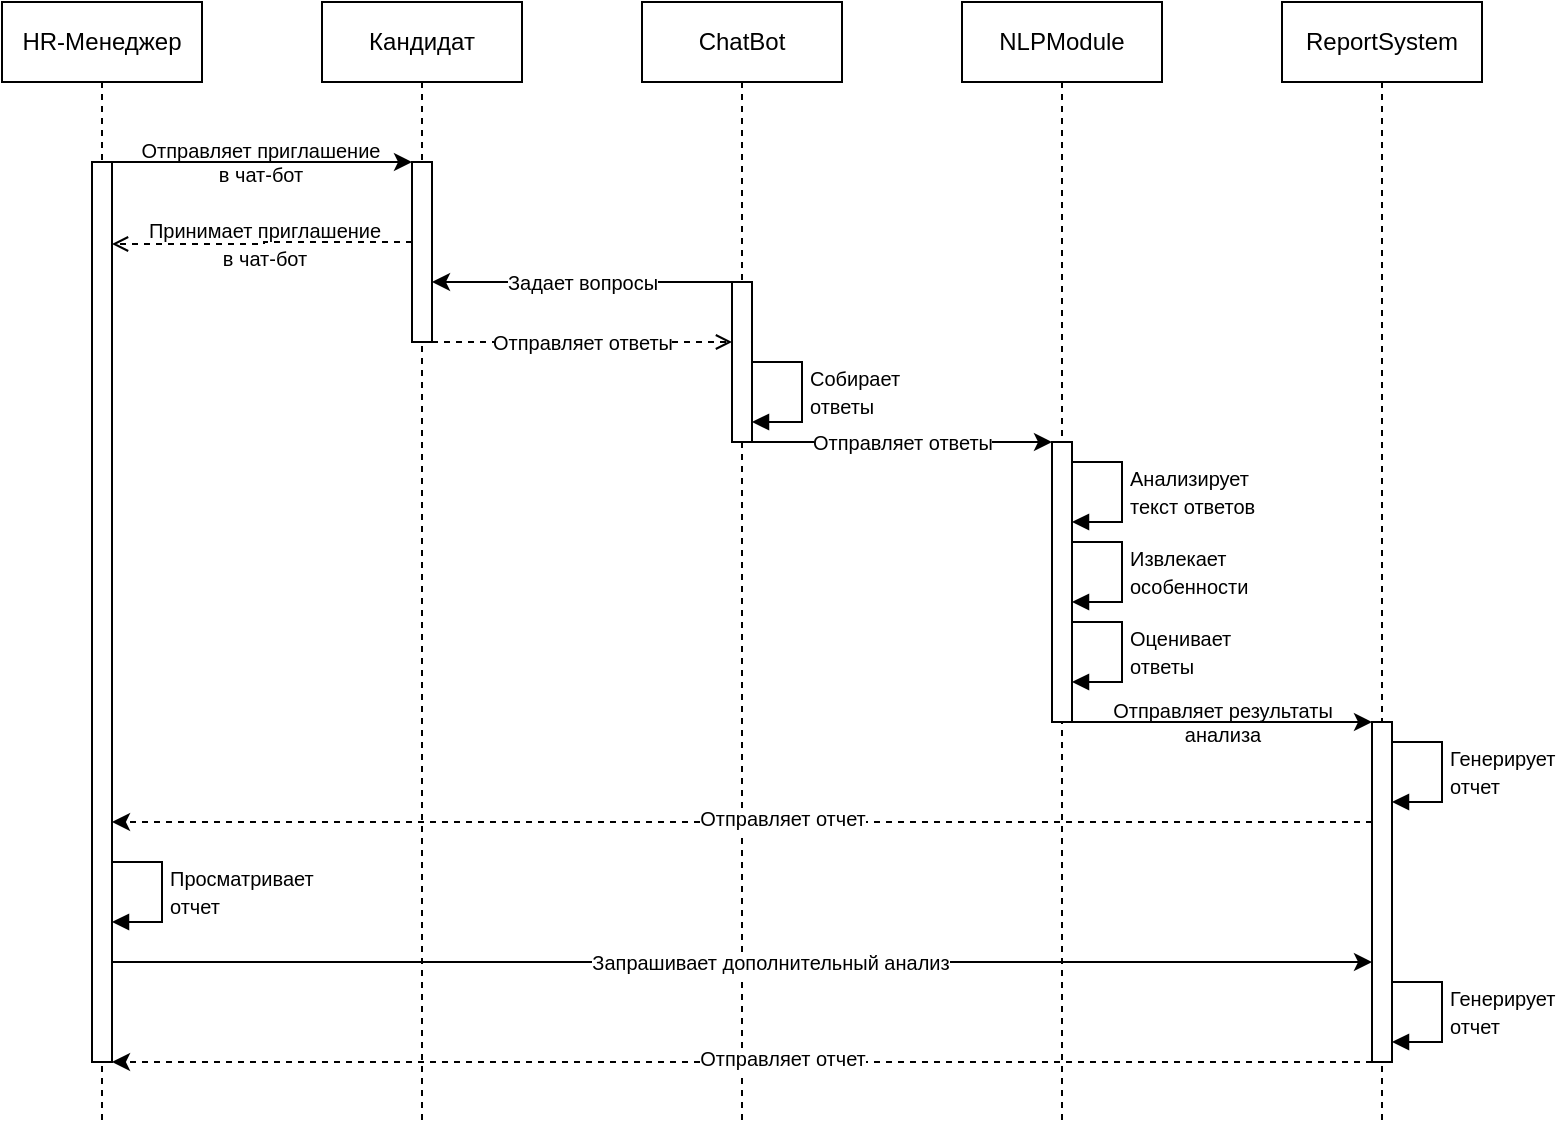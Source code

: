 <mxfile version="25.0.3">
  <diagram name="Страница — 1" id="I2SgJbYkLhlXeFm8jsQp">
    <mxGraphModel dx="1235" dy="624" grid="1" gridSize="10" guides="1" tooltips="1" connect="1" arrows="1" fold="1" page="1" pageScale="1" pageWidth="827" pageHeight="1169" math="0" shadow="0">
      <root>
        <mxCell id="0" />
        <mxCell id="1" parent="0" />
        <mxCell id="1jEG92DcbwkstFiYSW0K-1" value="HR-Менеджер" style="shape=umlLifeline;perimeter=lifelinePerimeter;whiteSpace=wrap;html=1;container=1;dropTarget=0;collapsible=0;recursiveResize=0;outlineConnect=0;portConstraint=eastwest;newEdgeStyle={&quot;edgeStyle&quot;:&quot;elbowEdgeStyle&quot;,&quot;elbow&quot;:&quot;vertical&quot;,&quot;curved&quot;:0,&quot;rounded&quot;:0};" vertex="1" parent="1">
          <mxGeometry x="20" y="40" width="100" height="560" as="geometry" />
        </mxCell>
        <mxCell id="1jEG92DcbwkstFiYSW0K-12" value="" style="html=1;points=[[0,0,0,0,5],[0,1,0,0,-5],[1,0,0,0,5],[1,1,0,0,-5]];perimeter=orthogonalPerimeter;outlineConnect=0;targetShapes=umlLifeline;portConstraint=eastwest;newEdgeStyle={&quot;curved&quot;:0,&quot;rounded&quot;:0};" vertex="1" parent="1jEG92DcbwkstFiYSW0K-1">
          <mxGeometry x="45" y="80" width="10" height="450" as="geometry" />
        </mxCell>
        <mxCell id="1jEG92DcbwkstFiYSW0K-42" value="&lt;div&gt;&lt;span style=&quot;font-size: 10px;&quot;&gt;Просматривает&lt;/span&gt;&lt;/div&gt;&lt;div&gt;&lt;span style=&quot;font-size: 10px;&quot;&gt;отчет&lt;/span&gt;&lt;/div&gt;" style="html=1;align=left;spacingLeft=2;endArrow=block;rounded=0;edgeStyle=orthogonalEdgeStyle;curved=0;rounded=0;" edge="1" parent="1jEG92DcbwkstFiYSW0K-1" source="1jEG92DcbwkstFiYSW0K-12" target="1jEG92DcbwkstFiYSW0K-12">
          <mxGeometry relative="1" as="geometry">
            <mxPoint x="70" y="450" as="sourcePoint" />
            <Array as="points">
              <mxPoint x="80" y="430" />
              <mxPoint x="80" y="460" />
            </Array>
            <mxPoint x="70" y="480" as="targetPoint" />
          </mxGeometry>
        </mxCell>
        <mxCell id="1jEG92DcbwkstFiYSW0K-2" value="Кандидат" style="shape=umlLifeline;perimeter=lifelinePerimeter;whiteSpace=wrap;html=1;container=1;dropTarget=0;collapsible=0;recursiveResize=0;outlineConnect=0;portConstraint=eastwest;newEdgeStyle={&quot;edgeStyle&quot;:&quot;elbowEdgeStyle&quot;,&quot;elbow&quot;:&quot;vertical&quot;,&quot;curved&quot;:0,&quot;rounded&quot;:0};" vertex="1" parent="1">
          <mxGeometry x="180" y="40" width="100" height="560" as="geometry" />
        </mxCell>
        <mxCell id="1jEG92DcbwkstFiYSW0K-14" value="" style="html=1;points=[[0,0,0,0,5],[0,1,0,0,-5],[1,0,0,0,5],[1,1,0,0,-5]];perimeter=orthogonalPerimeter;outlineConnect=0;targetShapes=umlLifeline;portConstraint=eastwest;newEdgeStyle={&quot;curved&quot;:0,&quot;rounded&quot;:0};" vertex="1" parent="1jEG92DcbwkstFiYSW0K-2">
          <mxGeometry x="45" y="80" width="10" height="90" as="geometry" />
        </mxCell>
        <mxCell id="1jEG92DcbwkstFiYSW0K-3" value="ChatBot" style="shape=umlLifeline;perimeter=lifelinePerimeter;whiteSpace=wrap;html=1;container=1;dropTarget=0;collapsible=0;recursiveResize=0;outlineConnect=0;portConstraint=eastwest;newEdgeStyle={&quot;edgeStyle&quot;:&quot;elbowEdgeStyle&quot;,&quot;elbow&quot;:&quot;vertical&quot;,&quot;curved&quot;:0,&quot;rounded&quot;:0};" vertex="1" parent="1">
          <mxGeometry x="340" y="40" width="100" height="560" as="geometry" />
        </mxCell>
        <mxCell id="1jEG92DcbwkstFiYSW0K-20" value="" style="html=1;points=[[0,0,0,0,5],[0,1,0,0,-5],[1,0,0,0,5],[1,1,0,0,-5]];perimeter=orthogonalPerimeter;outlineConnect=0;targetShapes=umlLifeline;portConstraint=eastwest;newEdgeStyle={&quot;curved&quot;:0,&quot;rounded&quot;:0};" vertex="1" parent="1jEG92DcbwkstFiYSW0K-3">
          <mxGeometry x="45" y="140" width="10" height="80" as="geometry" />
        </mxCell>
        <mxCell id="1jEG92DcbwkstFiYSW0K-28" value="&lt;font style=&quot;font-size: 10px;&quot;&gt;Собирает&lt;/font&gt;&lt;div&gt;&lt;font style=&quot;font-size: 10px;&quot;&gt;ответы&lt;/font&gt;&lt;/div&gt;" style="html=1;align=left;spacingLeft=2;endArrow=block;rounded=0;edgeStyle=orthogonalEdgeStyle;curved=0;rounded=0;" edge="1" parent="1jEG92DcbwkstFiYSW0K-3">
          <mxGeometry relative="1" as="geometry">
            <mxPoint x="55" y="180.0" as="sourcePoint" />
            <Array as="points">
              <mxPoint x="80" y="180" />
              <mxPoint x="80" y="210" />
            </Array>
            <mxPoint x="55" y="210.0" as="targetPoint" />
          </mxGeometry>
        </mxCell>
        <mxCell id="1jEG92DcbwkstFiYSW0K-4" value="NLPModule" style="shape=umlLifeline;perimeter=lifelinePerimeter;whiteSpace=wrap;html=1;container=1;dropTarget=0;collapsible=0;recursiveResize=0;outlineConnect=0;portConstraint=eastwest;newEdgeStyle={&quot;edgeStyle&quot;:&quot;elbowEdgeStyle&quot;,&quot;elbow&quot;:&quot;vertical&quot;,&quot;curved&quot;:0,&quot;rounded&quot;:0};" vertex="1" parent="1">
          <mxGeometry x="500" y="40" width="100" height="560" as="geometry" />
        </mxCell>
        <mxCell id="1jEG92DcbwkstFiYSW0K-26" value="" style="html=1;points=[[0,0,0,0,5],[0,1,0,0,-5],[1,0,0,0,5],[1,1,0,0,-5]];perimeter=orthogonalPerimeter;outlineConnect=0;targetShapes=umlLifeline;portConstraint=eastwest;newEdgeStyle={&quot;curved&quot;:0,&quot;rounded&quot;:0};" vertex="1" parent="1jEG92DcbwkstFiYSW0K-4">
          <mxGeometry x="45" y="220" width="10" height="140" as="geometry" />
        </mxCell>
        <mxCell id="1jEG92DcbwkstFiYSW0K-33" value="&lt;font style=&quot;font-size: 10px;&quot;&gt;Анализирует&lt;/font&gt;&lt;div&gt;&lt;span style=&quot;font-size: 10px;&quot;&gt;текст ответов&lt;/span&gt;&lt;/div&gt;" style="html=1;align=left;spacingLeft=2;endArrow=block;rounded=0;edgeStyle=orthogonalEdgeStyle;curved=0;rounded=0;" edge="1" parent="1jEG92DcbwkstFiYSW0K-4" source="1jEG92DcbwkstFiYSW0K-26" target="1jEG92DcbwkstFiYSW0K-26">
          <mxGeometry relative="1" as="geometry">
            <mxPoint x="55" y="240" as="sourcePoint" />
            <Array as="points">
              <mxPoint x="80" y="230" />
              <mxPoint x="80" y="260" />
            </Array>
            <mxPoint x="55" y="270" as="targetPoint" />
          </mxGeometry>
        </mxCell>
        <mxCell id="1jEG92DcbwkstFiYSW0K-34" value="&lt;span style=&quot;font-size: 10px;&quot;&gt;Извлекает&lt;/span&gt;&lt;div&gt;&lt;span style=&quot;font-size: 10px;&quot;&gt;особенности&lt;/span&gt;&lt;/div&gt;" style="html=1;align=left;spacingLeft=2;endArrow=block;rounded=0;edgeStyle=orthogonalEdgeStyle;curved=0;rounded=0;" edge="1" parent="1jEG92DcbwkstFiYSW0K-4" source="1jEG92DcbwkstFiYSW0K-26" target="1jEG92DcbwkstFiYSW0K-26">
          <mxGeometry relative="1" as="geometry">
            <mxPoint x="55" y="280" as="sourcePoint" />
            <Array as="points">
              <mxPoint x="80" y="270" />
              <mxPoint x="80" y="300" />
            </Array>
            <mxPoint x="55" y="310" as="targetPoint" />
          </mxGeometry>
        </mxCell>
        <mxCell id="1jEG92DcbwkstFiYSW0K-35" value="&lt;span style=&quot;font-size: 10px;&quot;&gt;Оценивает&lt;/span&gt;&lt;div&gt;&lt;span style=&quot;font-size: 10px;&quot;&gt;ответы&lt;/span&gt;&lt;/div&gt;" style="html=1;align=left;spacingLeft=2;endArrow=block;rounded=0;edgeStyle=orthogonalEdgeStyle;curved=0;rounded=0;" edge="1" parent="1jEG92DcbwkstFiYSW0K-4" source="1jEG92DcbwkstFiYSW0K-26" target="1jEG92DcbwkstFiYSW0K-26">
          <mxGeometry relative="1" as="geometry">
            <mxPoint x="65" y="330" as="sourcePoint" />
            <Array as="points">
              <mxPoint x="80" y="310" />
              <mxPoint x="80" y="340" />
            </Array>
            <mxPoint x="65" y="360" as="targetPoint" />
          </mxGeometry>
        </mxCell>
        <mxCell id="1jEG92DcbwkstFiYSW0K-5" value="ReportSystem" style="shape=umlLifeline;perimeter=lifelinePerimeter;whiteSpace=wrap;html=1;container=1;dropTarget=0;collapsible=0;recursiveResize=0;outlineConnect=0;portConstraint=eastwest;newEdgeStyle={&quot;edgeStyle&quot;:&quot;elbowEdgeStyle&quot;,&quot;elbow&quot;:&quot;vertical&quot;,&quot;curved&quot;:0,&quot;rounded&quot;:0};" vertex="1" parent="1">
          <mxGeometry x="660" y="40" width="100" height="560" as="geometry" />
        </mxCell>
        <mxCell id="1jEG92DcbwkstFiYSW0K-38" value="" style="html=1;points=[[0,0,0,0,5],[0,1,0,0,-5],[1,0,0,0,5],[1,1,0,0,-5]];perimeter=orthogonalPerimeter;outlineConnect=0;targetShapes=umlLifeline;portConstraint=eastwest;newEdgeStyle={&quot;curved&quot;:0,&quot;rounded&quot;:0};" vertex="1" parent="1jEG92DcbwkstFiYSW0K-5">
          <mxGeometry x="45" y="360" width="10" height="170" as="geometry" />
        </mxCell>
        <mxCell id="1jEG92DcbwkstFiYSW0K-39" value="&lt;span style=&quot;font-size: 10px;&quot;&gt;Генерирует&lt;/span&gt;&lt;div&gt;&lt;span style=&quot;font-size: 10px;&quot;&gt;отчет&lt;/span&gt;&lt;/div&gt;" style="html=1;align=left;spacingLeft=2;endArrow=block;rounded=0;edgeStyle=orthogonalEdgeStyle;curved=0;rounded=0;" edge="1" parent="1jEG92DcbwkstFiYSW0K-5" source="1jEG92DcbwkstFiYSW0K-38" target="1jEG92DcbwkstFiYSW0K-38">
          <mxGeometry relative="1" as="geometry">
            <mxPoint x="90" y="390" as="sourcePoint" />
            <Array as="points">
              <mxPoint x="80" y="370" />
              <mxPoint x="80" y="400" />
            </Array>
            <mxPoint x="90" y="420" as="targetPoint" />
          </mxGeometry>
        </mxCell>
        <mxCell id="1jEG92DcbwkstFiYSW0K-45" value="&lt;span style=&quot;font-size: 10px;&quot;&gt;Генерирует&lt;/span&gt;&lt;div&gt;&lt;span style=&quot;font-size: 10px;&quot;&gt;отчет&lt;/span&gt;&lt;/div&gt;" style="html=1;align=left;spacingLeft=2;endArrow=block;rounded=0;edgeStyle=orthogonalEdgeStyle;curved=0;rounded=0;" edge="1" parent="1jEG92DcbwkstFiYSW0K-5" source="1jEG92DcbwkstFiYSW0K-38" target="1jEG92DcbwkstFiYSW0K-38">
          <mxGeometry relative="1" as="geometry">
            <mxPoint x="65" y="510" as="sourcePoint" />
            <Array as="points">
              <mxPoint x="80" y="490" />
              <mxPoint x="80" y="520" />
            </Array>
            <mxPoint x="60" y="540" as="targetPoint" />
          </mxGeometry>
        </mxCell>
        <mxCell id="1jEG92DcbwkstFiYSW0K-15" style="edgeStyle=orthogonalEdgeStyle;rounded=0;orthogonalLoop=1;jettySize=auto;html=1;curved=0;dashed=1;endArrow=open;endFill=0;" edge="1" parent="1" source="1jEG92DcbwkstFiYSW0K-14" target="1jEG92DcbwkstFiYSW0K-12">
          <mxGeometry relative="1" as="geometry">
            <mxPoint x="245" y="160" as="sourcePoint" />
            <mxPoint x="75" y="160" as="targetPoint" />
            <Array as="points">
              <mxPoint x="151" y="160" />
              <mxPoint x="151" y="161" />
            </Array>
          </mxGeometry>
        </mxCell>
        <mxCell id="1jEG92DcbwkstFiYSW0K-16" value="&lt;font style=&quot;font-size: 10px;&quot;&gt;Принимает приглашение&lt;/font&gt;&lt;div&gt;&lt;font style=&quot;font-size: 10px;&quot;&gt;в чат-бот&lt;/font&gt;&lt;/div&gt;" style="edgeLabel;html=1;align=center;verticalAlign=middle;resizable=0;points=[];labelBackgroundColor=none;" vertex="1" connectable="0" parent="1jEG92DcbwkstFiYSW0K-15">
          <mxGeometry x="0.055" y="-1" relative="1" as="geometry">
            <mxPoint x="4" y="1" as="offset" />
          </mxGeometry>
        </mxCell>
        <mxCell id="1jEG92DcbwkstFiYSW0K-17" style="edgeStyle=orthogonalEdgeStyle;rounded=0;orthogonalLoop=1;jettySize=auto;html=1;curved=0;" edge="1" parent="1" source="1jEG92DcbwkstFiYSW0K-12" target="1jEG92DcbwkstFiYSW0K-14">
          <mxGeometry relative="1" as="geometry">
            <mxPoint x="75" y="120" as="sourcePoint" />
            <mxPoint x="255" y="190" as="targetPoint" />
            <Array as="points">
              <mxPoint x="90" y="120" />
              <mxPoint x="90" y="120" />
            </Array>
          </mxGeometry>
        </mxCell>
        <mxCell id="1jEG92DcbwkstFiYSW0K-18" value="&lt;font&gt;Отправляет приглашение&lt;/font&gt;&lt;div&gt;&lt;font&gt;в чат-бот&lt;/font&gt;&lt;/div&gt;" style="edgeLabel;html=1;align=center;verticalAlign=middle;resizable=0;points=[];labelBackgroundColor=none;fontSize=10;" vertex="1" connectable="0" parent="1jEG92DcbwkstFiYSW0K-17">
          <mxGeometry x="0.055" y="-1" relative="1" as="geometry">
            <mxPoint x="-5" y="-1" as="offset" />
          </mxGeometry>
        </mxCell>
        <mxCell id="1jEG92DcbwkstFiYSW0K-21" style="edgeStyle=orthogonalEdgeStyle;rounded=0;orthogonalLoop=1;jettySize=auto;html=1;curved=0;" edge="1" parent="1" source="1jEG92DcbwkstFiYSW0K-20" target="1jEG92DcbwkstFiYSW0K-14">
          <mxGeometry relative="1" as="geometry">
            <mxPoint x="410" y="180" as="sourcePoint" />
            <mxPoint x="260" y="180" as="targetPoint" />
            <Array as="points">
              <mxPoint x="350" y="180" />
              <mxPoint x="350" y="180" />
            </Array>
          </mxGeometry>
        </mxCell>
        <mxCell id="1jEG92DcbwkstFiYSW0K-22" value="&lt;span&gt;Задает вопросы&lt;/span&gt;" style="edgeLabel;html=1;align=center;verticalAlign=middle;resizable=0;points=[];labelBackgroundColor=default;fontSize=10;" vertex="1" connectable="0" parent="1jEG92DcbwkstFiYSW0K-21">
          <mxGeometry x="0.055" y="-1" relative="1" as="geometry">
            <mxPoint x="4" y="1" as="offset" />
          </mxGeometry>
        </mxCell>
        <mxCell id="1jEG92DcbwkstFiYSW0K-23" style="edgeStyle=orthogonalEdgeStyle;rounded=0;orthogonalLoop=1;jettySize=auto;html=1;curved=0;dashed=1;endArrow=open;endFill=0;" edge="1" parent="1" source="1jEG92DcbwkstFiYSW0K-14" target="1jEG92DcbwkstFiYSW0K-20">
          <mxGeometry relative="1" as="geometry">
            <mxPoint x="255" y="180" as="sourcePoint" />
            <mxPoint x="85" y="180" as="targetPoint" />
            <Array as="points">
              <mxPoint x="330" y="210" />
              <mxPoint x="330" y="210" />
            </Array>
          </mxGeometry>
        </mxCell>
        <mxCell id="1jEG92DcbwkstFiYSW0K-24" value="&lt;span&gt;Отправляет ответы&lt;/span&gt;" style="edgeLabel;html=1;align=center;verticalAlign=middle;resizable=0;points=[];labelBackgroundColor=default;fontSize=10;" vertex="1" connectable="0" parent="1jEG92DcbwkstFiYSW0K-23">
          <mxGeometry x="0.055" y="-1" relative="1" as="geometry">
            <mxPoint x="-4" y="-1" as="offset" />
          </mxGeometry>
        </mxCell>
        <mxCell id="1jEG92DcbwkstFiYSW0K-29" style="edgeStyle=orthogonalEdgeStyle;rounded=0;orthogonalLoop=1;jettySize=auto;html=1;curved=0;" edge="1" parent="1" source="1jEG92DcbwkstFiYSW0K-20" target="1jEG92DcbwkstFiYSW0K-26">
          <mxGeometry relative="1" as="geometry">
            <mxPoint x="410" y="300" as="sourcePoint" />
            <mxPoint x="560" y="300" as="targetPoint" />
            <Array as="points">
              <mxPoint x="550" y="260" />
            </Array>
          </mxGeometry>
        </mxCell>
        <mxCell id="1jEG92DcbwkstFiYSW0K-30" value="&lt;span style=&quot;font-size: 10px;&quot;&gt;Отправляет ответы&lt;/span&gt;" style="edgeLabel;html=1;align=center;verticalAlign=middle;resizable=0;points=[];labelBackgroundColor=default;" vertex="1" connectable="0" parent="1jEG92DcbwkstFiYSW0K-29">
          <mxGeometry x="0.055" y="-1" relative="1" as="geometry">
            <mxPoint x="-4" y="-1" as="offset" />
          </mxGeometry>
        </mxCell>
        <mxCell id="1jEG92DcbwkstFiYSW0K-36" style="edgeStyle=orthogonalEdgeStyle;rounded=0;orthogonalLoop=1;jettySize=auto;html=1;curved=0;" edge="1" parent="1" source="1jEG92DcbwkstFiYSW0K-26" target="1jEG92DcbwkstFiYSW0K-38">
          <mxGeometry relative="1" as="geometry">
            <mxPoint x="590" y="420" as="sourcePoint" />
            <mxPoint x="740" y="420" as="targetPoint" />
            <Array as="points">
              <mxPoint x="670" y="400" />
              <mxPoint x="670" y="400" />
            </Array>
          </mxGeometry>
        </mxCell>
        <mxCell id="1jEG92DcbwkstFiYSW0K-37" value="&lt;span&gt;Отправляет результаты&lt;/span&gt;&lt;div&gt;&lt;span&gt;анализа&lt;/span&gt;&lt;/div&gt;" style="edgeLabel;html=1;align=center;verticalAlign=middle;resizable=0;points=[];labelBackgroundColor=none;fontSize=10;" vertex="1" connectable="0" parent="1jEG92DcbwkstFiYSW0K-36">
          <mxGeometry x="0.055" y="-1" relative="1" as="geometry">
            <mxPoint x="-4" y="-1" as="offset" />
          </mxGeometry>
        </mxCell>
        <mxCell id="1jEG92DcbwkstFiYSW0K-40" style="edgeStyle=orthogonalEdgeStyle;rounded=0;orthogonalLoop=1;jettySize=auto;html=1;curved=0;dashed=1;" edge="1" parent="1" source="1jEG92DcbwkstFiYSW0K-38" target="1jEG92DcbwkstFiYSW0K-12">
          <mxGeometry relative="1" as="geometry">
            <mxPoint x="720" y="479.997" as="sourcePoint" />
            <mxPoint x="70.0" y="479.997" as="targetPoint" />
            <Array as="points">
              <mxPoint x="240" y="450" />
              <mxPoint x="240" y="450" />
            </Array>
          </mxGeometry>
        </mxCell>
        <mxCell id="1jEG92DcbwkstFiYSW0K-41" value="&lt;span&gt;Отправляет отчет&lt;/span&gt;" style="edgeLabel;html=1;align=center;verticalAlign=middle;resizable=0;points=[];labelBackgroundColor=default;fontSize=10;" vertex="1" connectable="0" parent="1jEG92DcbwkstFiYSW0K-40">
          <mxGeometry x="0.055" y="-1" relative="1" as="geometry">
            <mxPoint x="37" y="-1" as="offset" />
          </mxGeometry>
        </mxCell>
        <mxCell id="1jEG92DcbwkstFiYSW0K-43" style="edgeStyle=orthogonalEdgeStyle;rounded=0;orthogonalLoop=1;jettySize=auto;html=1;curved=0;" edge="1" parent="1" source="1jEG92DcbwkstFiYSW0K-12" target="1jEG92DcbwkstFiYSW0K-38">
          <mxGeometry relative="1" as="geometry">
            <mxPoint x="69.667" y="530" as="sourcePoint" />
            <mxPoint x="729.5" y="530" as="targetPoint" />
            <Array as="points">
              <mxPoint x="550" y="520" />
              <mxPoint x="550" y="520" />
            </Array>
          </mxGeometry>
        </mxCell>
        <mxCell id="1jEG92DcbwkstFiYSW0K-44" value="Запрашивает дополнительный анализ" style="edgeLabel;html=1;align=center;verticalAlign=middle;resizable=0;points=[];labelBackgroundColor=default;fontSize=10;" vertex="1" connectable="0" parent="1jEG92DcbwkstFiYSW0K-43">
          <mxGeometry x="0.055" y="-1" relative="1" as="geometry">
            <mxPoint x="-4" y="-1" as="offset" />
          </mxGeometry>
        </mxCell>
        <mxCell id="1jEG92DcbwkstFiYSW0K-46" style="edgeStyle=orthogonalEdgeStyle;rounded=0;orthogonalLoop=1;jettySize=auto;html=1;curved=0;dashed=1;" edge="1" parent="1" source="1jEG92DcbwkstFiYSW0K-38" target="1jEG92DcbwkstFiYSW0K-12">
          <mxGeometry relative="1" as="geometry">
            <mxPoint x="735" y="580" as="sourcePoint" />
            <mxPoint x="85" y="580" as="targetPoint" />
            <Array as="points">
              <mxPoint x="390" y="570" />
              <mxPoint x="390" y="570" />
            </Array>
          </mxGeometry>
        </mxCell>
        <mxCell id="1jEG92DcbwkstFiYSW0K-47" value="&lt;span&gt;Отправляет отчет&lt;/span&gt;" style="edgeLabel;html=1;align=center;verticalAlign=middle;resizable=0;points=[];labelBackgroundColor=default;fontSize=10;" vertex="1" connectable="0" parent="1jEG92DcbwkstFiYSW0K-46">
          <mxGeometry x="0.055" y="-1" relative="1" as="geometry">
            <mxPoint x="37" y="-1" as="offset" />
          </mxGeometry>
        </mxCell>
      </root>
    </mxGraphModel>
  </diagram>
</mxfile>
